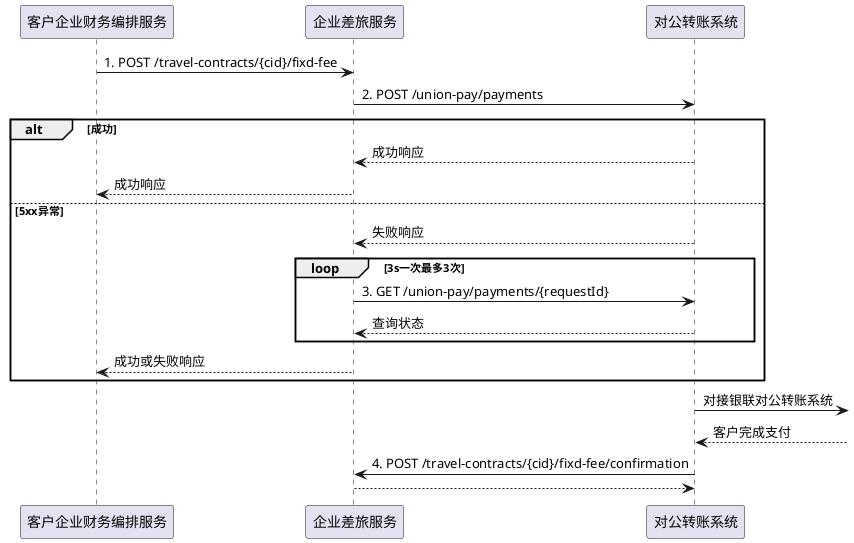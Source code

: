 @startuml

participant 客户企业财务编排服务 as f
participant 企业差旅服务 as t
participant 对公转账系统 as u

f -> t: 1. POST /travel-contracts/{cid}/fixd-fee
t -> u: 2. POST /union-pay/payments
alt 成功
    u --> t: 成功响应
    t --> f: 成功响应
else 5xx异常
    u --> t: 失败响应
    loop 3s一次最多3次
        t -> u: 3. GET /union-pay/payments/{requestId}
        u --> t: 查询状态
    end
    t --> f: 成功或失败响应
end
u -> : 对接银联对公转账系统
u <-- : 客户完成支付
u -> t: 4. POST /travel-contracts/{cid}/fixd-fee/confirmation
t --> u

@enduml